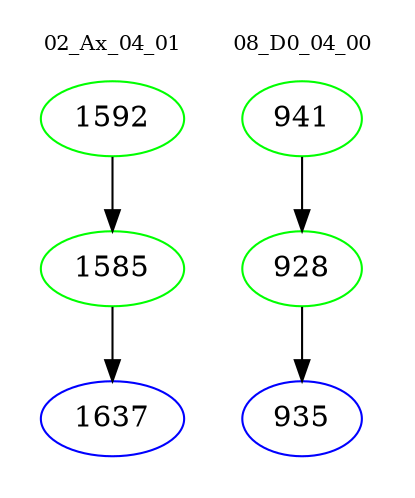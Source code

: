 digraph{
subgraph cluster_0 {
color = white
label = "02_Ax_04_01";
fontsize=10;
T0_1592 [label="1592", color="green"]
T0_1592 -> T0_1585 [color="black"]
T0_1585 [label="1585", color="green"]
T0_1585 -> T0_1637 [color="black"]
T0_1637 [label="1637", color="blue"]
}
subgraph cluster_1 {
color = white
label = "08_D0_04_00";
fontsize=10;
T1_941 [label="941", color="green"]
T1_941 -> T1_928 [color="black"]
T1_928 [label="928", color="green"]
T1_928 -> T1_935 [color="black"]
T1_935 [label="935", color="blue"]
}
}
